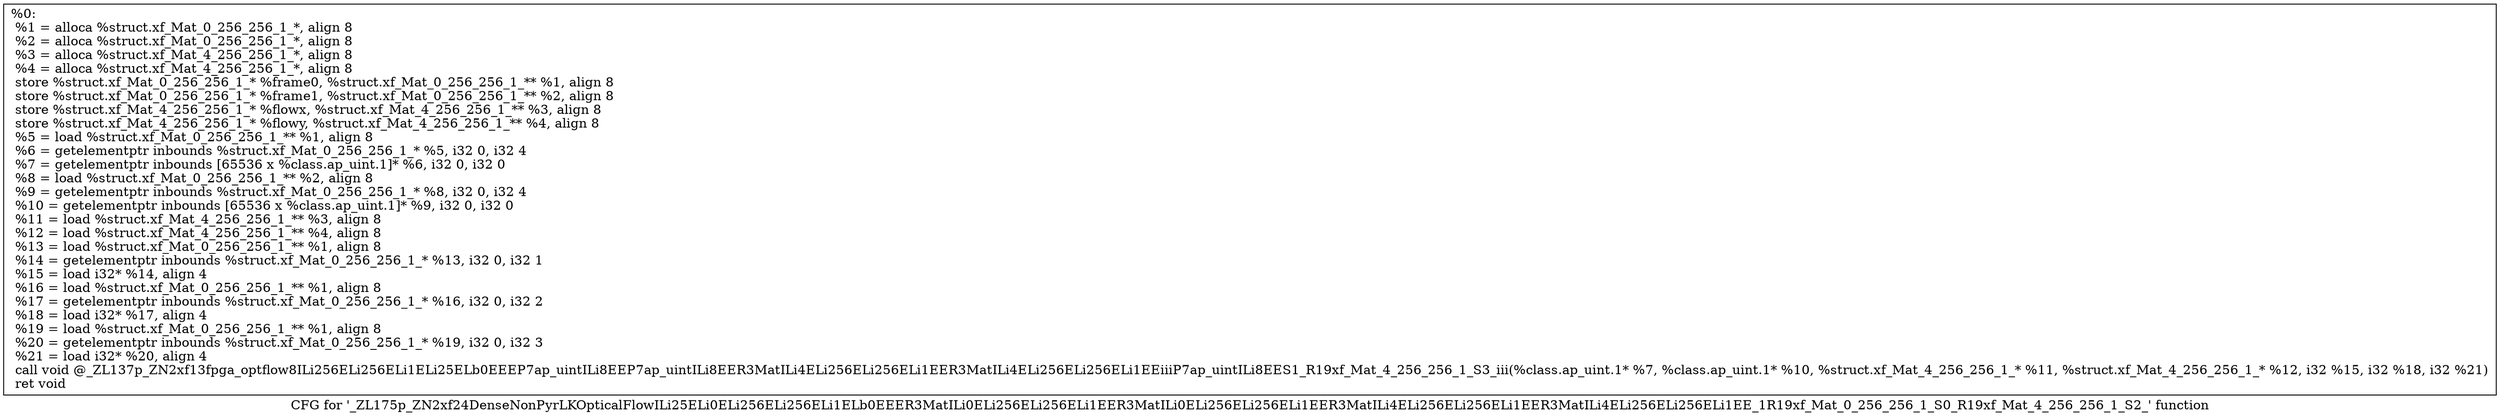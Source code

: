 digraph "CFG for '_ZL175p_ZN2xf24DenseNonPyrLKOpticalFlowILi25ELi0ELi256ELi256ELi1ELb0EEER3MatILi0ELi256ELi256ELi1EER3MatILi0ELi256ELi256ELi1EER3MatILi4ELi256ELi256ELi1EER3MatILi4ELi256ELi256ELi1EE_1R19xf_Mat_0_256_256_1_S0_R19xf_Mat_4_256_256_1_S2_' function" {
	label="CFG for '_ZL175p_ZN2xf24DenseNonPyrLKOpticalFlowILi25ELi0ELi256ELi256ELi1ELb0EEER3MatILi0ELi256ELi256ELi1EER3MatILi0ELi256ELi256ELi1EER3MatILi4ELi256ELi256ELi1EER3MatILi4ELi256ELi256ELi1EE_1R19xf_Mat_0_256_256_1_S0_R19xf_Mat_4_256_256_1_S2_' function";

	Node0x26df560 [shape=record,label="{%0:\l  %1 = alloca %struct.xf_Mat_0_256_256_1_*, align 8\l  %2 = alloca %struct.xf_Mat_0_256_256_1_*, align 8\l  %3 = alloca %struct.xf_Mat_4_256_256_1_*, align 8\l  %4 = alloca %struct.xf_Mat_4_256_256_1_*, align 8\l  store %struct.xf_Mat_0_256_256_1_* %frame0, %struct.xf_Mat_0_256_256_1_** %1, align 8\l  store %struct.xf_Mat_0_256_256_1_* %frame1, %struct.xf_Mat_0_256_256_1_** %2, align 8\l  store %struct.xf_Mat_4_256_256_1_* %flowx, %struct.xf_Mat_4_256_256_1_** %3, align 8\l  store %struct.xf_Mat_4_256_256_1_* %flowy, %struct.xf_Mat_4_256_256_1_** %4, align 8\l  %5 = load %struct.xf_Mat_0_256_256_1_** %1, align 8\l  %6 = getelementptr inbounds %struct.xf_Mat_0_256_256_1_* %5, i32 0, i32 4\l  %7 = getelementptr inbounds [65536 x %class.ap_uint.1]* %6, i32 0, i32 0\l  %8 = load %struct.xf_Mat_0_256_256_1_** %2, align 8\l  %9 = getelementptr inbounds %struct.xf_Mat_0_256_256_1_* %8, i32 0, i32 4\l  %10 = getelementptr inbounds [65536 x %class.ap_uint.1]* %9, i32 0, i32 0\l  %11 = load %struct.xf_Mat_4_256_256_1_** %3, align 8\l  %12 = load %struct.xf_Mat_4_256_256_1_** %4, align 8\l  %13 = load %struct.xf_Mat_0_256_256_1_** %1, align 8\l  %14 = getelementptr inbounds %struct.xf_Mat_0_256_256_1_* %13, i32 0, i32 1\l  %15 = load i32* %14, align 4\l  %16 = load %struct.xf_Mat_0_256_256_1_** %1, align 8\l  %17 = getelementptr inbounds %struct.xf_Mat_0_256_256_1_* %16, i32 0, i32 2\l  %18 = load i32* %17, align 4\l  %19 = load %struct.xf_Mat_0_256_256_1_** %1, align 8\l  %20 = getelementptr inbounds %struct.xf_Mat_0_256_256_1_* %19, i32 0, i32 3\l  %21 = load i32* %20, align 4\l  call void @_ZL137p_ZN2xf13fpga_optflow8ILi256ELi256ELi1ELi25ELb0EEEP7ap_uintILi8EEP7ap_uintILi8EER3MatILi4ELi256ELi256ELi1EER3MatILi4ELi256ELi256ELi1EEiiiP7ap_uintILi8EES1_R19xf_Mat_4_256_256_1_S3_iii(%class.ap_uint.1* %7, %class.ap_uint.1* %10, %struct.xf_Mat_4_256_256_1_* %11, %struct.xf_Mat_4_256_256_1_* %12, i32 %15, i32 %18, i32 %21)\l  ret void\l}"];
}
